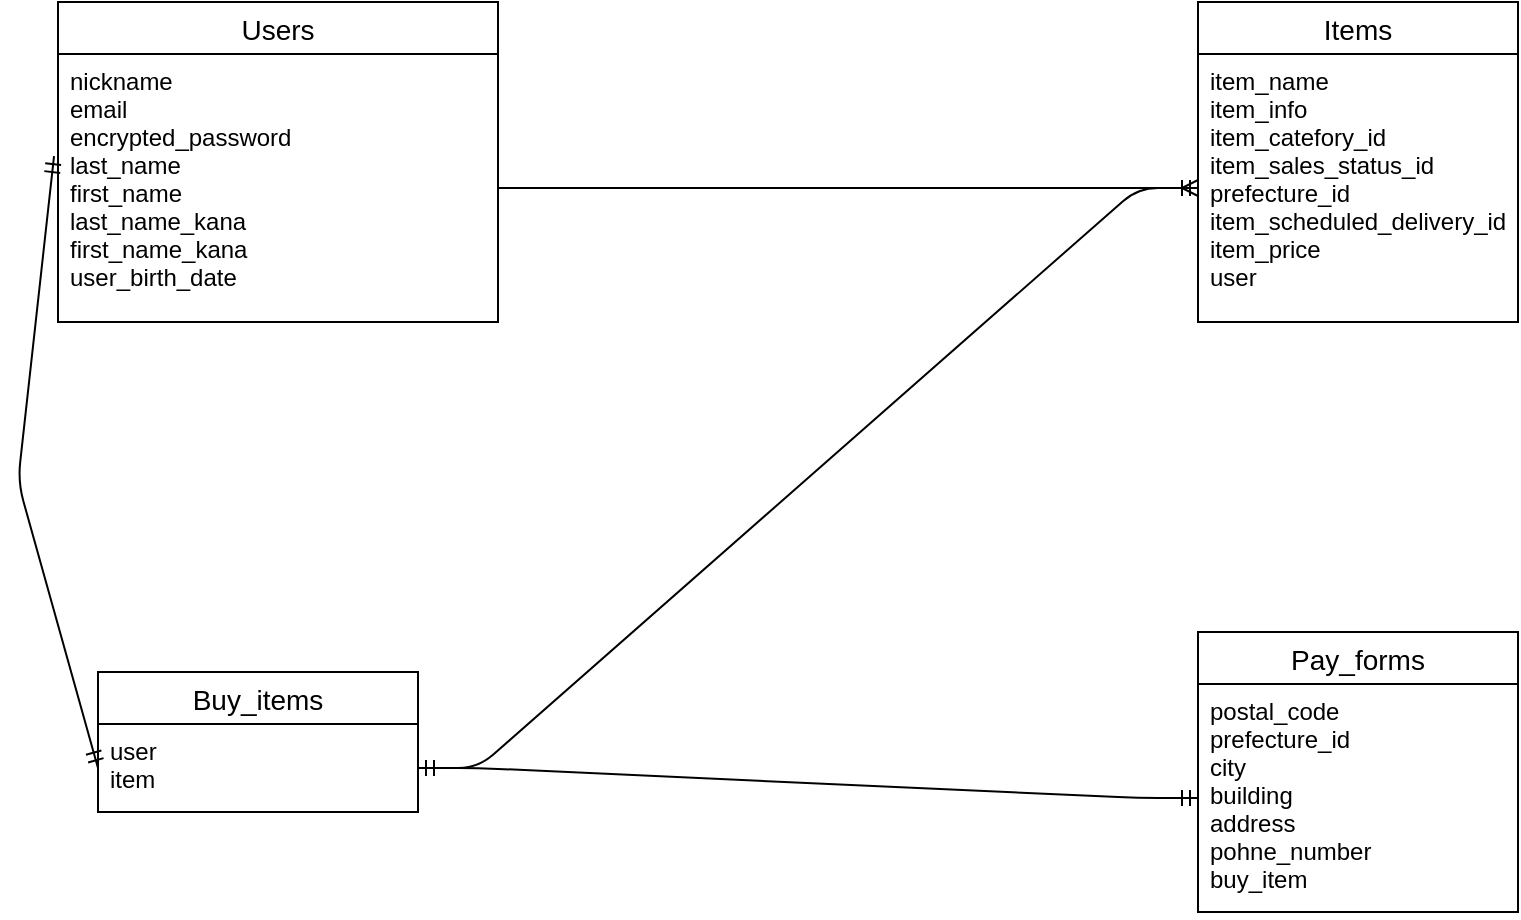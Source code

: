 <mxfile>
    <diagram id="ucKPEtSyAZdJ0RlDf4Tj" name="ページ1">
        <mxGraphModel dx="1586" dy="680" grid="1" gridSize="10" guides="1" tooltips="1" connect="1" arrows="1" fold="1" page="1" pageScale="1" pageWidth="827" pageHeight="1169" math="0" shadow="0">
            <root>
                <mxCell id="0"/>
                <mxCell id="1" parent="0"/>
                <mxCell id="33" value="Items" style="swimlane;fontStyle=0;childLayout=stackLayout;horizontal=1;startSize=26;horizontalStack=0;resizeParent=1;resizeParentMax=0;resizeLast=0;collapsible=1;marginBottom=0;align=center;fontSize=14;" parent="1" vertex="1">
                    <mxGeometry x="470" y="40" width="160" height="160" as="geometry"/>
                </mxCell>
                <mxCell id="37" value="Users" style="swimlane;fontStyle=0;childLayout=stackLayout;horizontal=1;startSize=26;horizontalStack=0;resizeParent=1;resizeParentMax=0;resizeLast=0;collapsible=1;marginBottom=0;align=center;fontSize=14;" parent="1" vertex="1">
                    <mxGeometry x="-100" y="40" width="220" height="160" as="geometry"/>
                </mxCell>
                <mxCell id="38" value="nickname&#10;email&#10;encrypted_password&#10;last_name&#10;first_name&#10;last_name_kana&#10;first_name_kana&#10;user_birth_date" style="text;strokeColor=none;fillColor=none;spacingLeft=4;spacingRight=4;overflow=hidden;rotatable=0;points=[[0,0.5],[1,0.5]];portConstraint=eastwest;fontSize=12;" parent="37" vertex="1">
                    <mxGeometry y="26" width="220" height="134" as="geometry"/>
                </mxCell>
                <mxCell id="41" value="Buy_items" style="swimlane;fontStyle=0;childLayout=stackLayout;horizontal=1;startSize=26;horizontalStack=0;resizeParent=1;resizeParentMax=0;resizeLast=0;collapsible=1;marginBottom=0;align=center;fontSize=14;" parent="1" vertex="1">
                    <mxGeometry x="-80" y="375" width="160" height="70" as="geometry"/>
                </mxCell>
                <mxCell id="43" value="user&#10;item" style="text;strokeColor=none;fillColor=none;spacingLeft=4;spacingRight=4;overflow=hidden;rotatable=0;points=[[0,0.5],[1,0.5]];portConstraint=eastwest;fontSize=12;" parent="41" vertex="1">
                    <mxGeometry y="26" width="160" height="44" as="geometry"/>
                </mxCell>
                <mxCell id="52" value="" style="edgeStyle=entityRelationEdgeStyle;fontSize=12;html=1;endArrow=ERmany;exitX=1;exitY=0.5;exitDx=0;exitDy=0;entryX=0;entryY=0.5;entryDx=0;entryDy=0;" parent="1" source="38" target="34" edge="1">
                    <mxGeometry width="100" height="100" relative="1" as="geometry">
                        <mxPoint x="220" y="320" as="sourcePoint"/>
                        <mxPoint x="320" y="101" as="targetPoint"/>
                    </mxGeometry>
                </mxCell>
                <mxCell id="71" value="Pay_forms" style="swimlane;fontStyle=0;childLayout=stackLayout;horizontal=1;startSize=26;horizontalStack=0;resizeParent=1;resizeParentMax=0;resizeLast=0;collapsible=1;marginBottom=0;align=center;fontSize=14;" vertex="1" parent="1">
                    <mxGeometry x="470" y="355" width="160" height="140" as="geometry"/>
                </mxCell>
                <mxCell id="72" value="postal_code&#10;prefecture_id&#10;city&#10;building&#10;address&#10;pohne_number&#10;buy_item" style="text;strokeColor=none;fillColor=none;spacingLeft=4;spacingRight=4;overflow=hidden;rotatable=0;points=[[0,0.5],[1,0.5]];portConstraint=eastwest;fontSize=12;" vertex="1" parent="71">
                    <mxGeometry y="26" width="160" height="114" as="geometry"/>
                </mxCell>
                <mxCell id="81" value="" style="edgeStyle=entityRelationEdgeStyle;fontSize=12;html=1;endArrow=ERmandOne;startArrow=ERmandOne;entryX=0;entryY=0.5;entryDx=0;entryDy=0;" edge="1" parent="1" source="43" target="72">
                    <mxGeometry width="100" height="100" relative="1" as="geometry">
                        <mxPoint x="250" y="350" as="sourcePoint"/>
                        <mxPoint x="460" y="430" as="targetPoint"/>
                    </mxGeometry>
                </mxCell>
                <mxCell id="85" value="" style="edgeStyle=entityRelationEdgeStyle;fontSize=12;html=1;endArrow=ERmandOne;startArrow=ERmandOne;entryX=0;entryY=0.5;entryDx=0;entryDy=0;exitX=1;exitY=0.5;exitDx=0;exitDy=0;" edge="1" parent="1" source="43" target="34">
                    <mxGeometry width="100" height="100" relative="1" as="geometry">
                        <mxPoint x="150" y="250" as="sourcePoint"/>
                        <mxPoint x="250" y="150" as="targetPoint"/>
                    </mxGeometry>
                </mxCell>
                <object label="" id="89">
                    <mxCell style="fontSize=12;html=1;endArrow=ERmandOne;startArrow=ERmandOne;entryX=0;entryY=0.5;entryDx=0;entryDy=0;exitX=-0.009;exitY=0.381;exitDx=0;exitDy=0;exitPerimeter=0;" edge="1" parent="1" source="38" target="43">
                        <mxGeometry width="100" height="100" relative="1" as="geometry">
                            <mxPoint x="170" y="150" as="sourcePoint"/>
                            <mxPoint x="70" y="250" as="targetPoint"/>
                            <Array as="points">
                                <mxPoint x="-120" y="280"/>
                            </Array>
                        </mxGeometry>
                    </mxCell>
                </object>
                <mxCell id="34" value="item_name&#10;item_info&#10;item_catefory_id&#10;item_sales_status_id&#10;prefecture_id&#10;item_scheduled_delivery_id&#10;item_price&#10;user&#10;" style="text;strokeColor=none;fillColor=none;spacingLeft=4;spacingRight=4;overflow=hidden;rotatable=0;points=[[0,0.5],[1,0.5]];portConstraint=eastwest;fontSize=12;" parent="1" vertex="1">
                    <mxGeometry x="470" y="66" width="160" height="134" as="geometry"/>
                </mxCell>
            </root>
        </mxGraphModel>
    </diagram>
</mxfile>